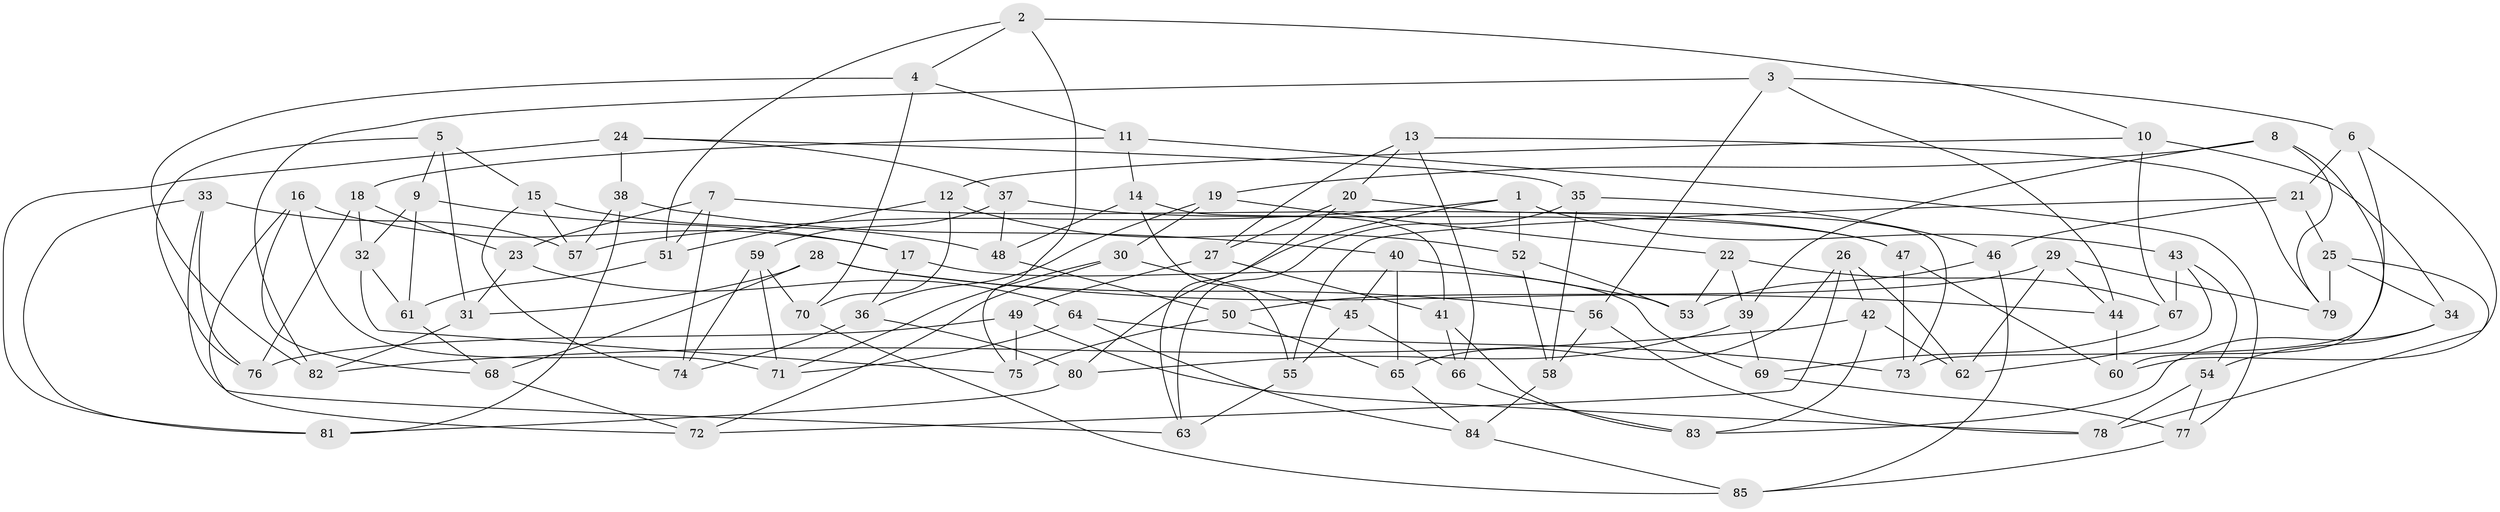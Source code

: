 // Generated by graph-tools (version 1.1) at 2025/50/03/09/25 03:50:47]
// undirected, 85 vertices, 170 edges
graph export_dot {
graph [start="1"]
  node [color=gray90,style=filled];
  1;
  2;
  3;
  4;
  5;
  6;
  7;
  8;
  9;
  10;
  11;
  12;
  13;
  14;
  15;
  16;
  17;
  18;
  19;
  20;
  21;
  22;
  23;
  24;
  25;
  26;
  27;
  28;
  29;
  30;
  31;
  32;
  33;
  34;
  35;
  36;
  37;
  38;
  39;
  40;
  41;
  42;
  43;
  44;
  45;
  46;
  47;
  48;
  49;
  50;
  51;
  52;
  53;
  54;
  55;
  56;
  57;
  58;
  59;
  60;
  61;
  62;
  63;
  64;
  65;
  66;
  67;
  68;
  69;
  70;
  71;
  72;
  73;
  74;
  75;
  76;
  77;
  78;
  79;
  80;
  81;
  82;
  83;
  84;
  85;
  1 -- 52;
  1 -- 80;
  1 -- 57;
  1 -- 43;
  2 -- 75;
  2 -- 51;
  2 -- 4;
  2 -- 10;
  3 -- 6;
  3 -- 44;
  3 -- 82;
  3 -- 56;
  4 -- 82;
  4 -- 70;
  4 -- 11;
  5 -- 15;
  5 -- 9;
  5 -- 76;
  5 -- 31;
  6 -- 21;
  6 -- 73;
  6 -- 60;
  7 -- 74;
  7 -- 47;
  7 -- 23;
  7 -- 51;
  8 -- 19;
  8 -- 79;
  8 -- 39;
  8 -- 60;
  9 -- 32;
  9 -- 17;
  9 -- 61;
  10 -- 34;
  10 -- 67;
  10 -- 12;
  11 -- 14;
  11 -- 18;
  11 -- 77;
  12 -- 52;
  12 -- 70;
  12 -- 51;
  13 -- 66;
  13 -- 27;
  13 -- 79;
  13 -- 20;
  14 -- 41;
  14 -- 55;
  14 -- 48;
  15 -- 57;
  15 -- 74;
  15 -- 48;
  16 -- 68;
  16 -- 71;
  16 -- 72;
  16 -- 17;
  17 -- 69;
  17 -- 36;
  18 -- 23;
  18 -- 76;
  18 -- 32;
  19 -- 22;
  19 -- 36;
  19 -- 30;
  20 -- 73;
  20 -- 63;
  20 -- 27;
  21 -- 55;
  21 -- 46;
  21 -- 25;
  22 -- 53;
  22 -- 39;
  22 -- 67;
  23 -- 31;
  23 -- 64;
  24 -- 38;
  24 -- 37;
  24 -- 81;
  24 -- 35;
  25 -- 34;
  25 -- 78;
  25 -- 79;
  26 -- 72;
  26 -- 65;
  26 -- 42;
  26 -- 62;
  27 -- 41;
  27 -- 49;
  28 -- 31;
  28 -- 44;
  28 -- 56;
  28 -- 68;
  29 -- 44;
  29 -- 50;
  29 -- 62;
  29 -- 79;
  30 -- 72;
  30 -- 45;
  30 -- 71;
  31 -- 82;
  32 -- 61;
  32 -- 75;
  33 -- 81;
  33 -- 57;
  33 -- 76;
  33 -- 63;
  34 -- 83;
  34 -- 54;
  35 -- 58;
  35 -- 63;
  35 -- 46;
  36 -- 80;
  36 -- 74;
  37 -- 47;
  37 -- 59;
  37 -- 48;
  38 -- 81;
  38 -- 57;
  38 -- 40;
  39 -- 80;
  39 -- 69;
  40 -- 53;
  40 -- 45;
  40 -- 65;
  41 -- 83;
  41 -- 66;
  42 -- 83;
  42 -- 62;
  42 -- 82;
  43 -- 67;
  43 -- 54;
  43 -- 62;
  44 -- 60;
  45 -- 66;
  45 -- 55;
  46 -- 53;
  46 -- 85;
  47 -- 60;
  47 -- 73;
  48 -- 50;
  49 -- 78;
  49 -- 75;
  49 -- 76;
  50 -- 75;
  50 -- 65;
  51 -- 61;
  52 -- 53;
  52 -- 58;
  54 -- 78;
  54 -- 77;
  55 -- 63;
  56 -- 58;
  56 -- 78;
  58 -- 84;
  59 -- 74;
  59 -- 70;
  59 -- 71;
  61 -- 68;
  64 -- 84;
  64 -- 71;
  64 -- 73;
  65 -- 84;
  66 -- 83;
  67 -- 69;
  68 -- 72;
  69 -- 77;
  70 -- 85;
  77 -- 85;
  80 -- 81;
  84 -- 85;
}
